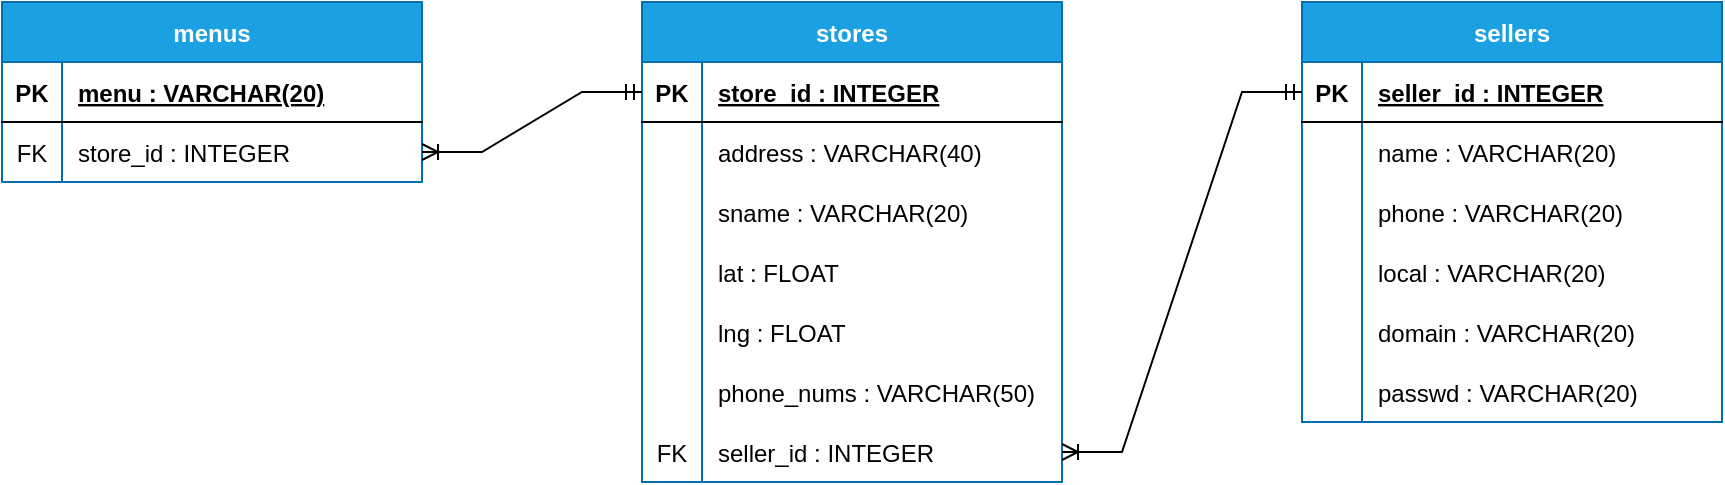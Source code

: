 <mxfile version="15.4.0" type="device"><diagram id="pLFA_mxjZIW3V9En7L0X" name="페이지-1"><mxGraphModel dx="768" dy="482" grid="1" gridSize="10" guides="1" tooltips="1" connect="1" arrows="1" fold="1" page="1" pageScale="1" pageWidth="1654" pageHeight="2336" math="0" shadow="0"><root><mxCell id="0"/><mxCell id="1" parent="0"/><mxCell id="h5SYn3Ok7uGEK2LOfCXj-1" value="menus" style="shape=table;startSize=30;container=1;collapsible=1;childLayout=tableLayout;fixedRows=1;rowLines=0;fontStyle=1;align=center;resizeLast=1;fillColor=#1ba1e2;strokeColor=#006EAF;fontColor=#ffffff;" parent="1" vertex="1"><mxGeometry x="110" y="160" width="210" height="90" as="geometry"/></mxCell><mxCell id="h5SYn3Ok7uGEK2LOfCXj-2" value="" style="shape=partialRectangle;collapsible=0;dropTarget=0;pointerEvents=0;fillColor=none;top=0;left=0;bottom=1;right=0;points=[[0,0.5],[1,0.5]];portConstraint=eastwest;" parent="h5SYn3Ok7uGEK2LOfCXj-1" vertex="1"><mxGeometry y="30" width="210" height="30" as="geometry"/></mxCell><mxCell id="h5SYn3Ok7uGEK2LOfCXj-3" value="PK" style="shape=partialRectangle;connectable=0;fillColor=none;top=0;left=0;bottom=0;right=0;fontStyle=1;overflow=hidden;" parent="h5SYn3Ok7uGEK2LOfCXj-2" vertex="1"><mxGeometry width="30" height="30" as="geometry"><mxRectangle width="30" height="30" as="alternateBounds"/></mxGeometry></mxCell><mxCell id="h5SYn3Ok7uGEK2LOfCXj-4" value="menu : VARCHAR(20)" style="shape=partialRectangle;connectable=0;fillColor=none;top=0;left=0;bottom=0;right=0;align=left;spacingLeft=6;fontStyle=5;overflow=hidden;" parent="h5SYn3Ok7uGEK2LOfCXj-2" vertex="1"><mxGeometry x="30" width="180" height="30" as="geometry"><mxRectangle width="180" height="30" as="alternateBounds"/></mxGeometry></mxCell><mxCell id="h5SYn3Ok7uGEK2LOfCXj-5" value="" style="shape=partialRectangle;collapsible=0;dropTarget=0;pointerEvents=0;fillColor=none;top=0;left=0;bottom=0;right=0;points=[[0,0.5],[1,0.5]];portConstraint=eastwest;" parent="h5SYn3Ok7uGEK2LOfCXj-1" vertex="1"><mxGeometry y="60" width="210" height="30" as="geometry"/></mxCell><mxCell id="h5SYn3Ok7uGEK2LOfCXj-6" value="FK" style="shape=partialRectangle;connectable=0;fillColor=none;top=0;left=0;bottom=0;right=0;editable=1;overflow=hidden;" parent="h5SYn3Ok7uGEK2LOfCXj-5" vertex="1"><mxGeometry width="30" height="30" as="geometry"><mxRectangle width="30" height="30" as="alternateBounds"/></mxGeometry></mxCell><mxCell id="h5SYn3Ok7uGEK2LOfCXj-7" value="store_id : INTEGER" style="shape=partialRectangle;connectable=0;fillColor=none;top=0;left=0;bottom=0;right=0;align=left;spacingLeft=6;overflow=hidden;" parent="h5SYn3Ok7uGEK2LOfCXj-5" vertex="1"><mxGeometry x="30" width="180" height="30" as="geometry"><mxRectangle width="180" height="30" as="alternateBounds"/></mxGeometry></mxCell><mxCell id="h5SYn3Ok7uGEK2LOfCXj-14" value="sellers" style="shape=table;startSize=30;container=1;collapsible=1;childLayout=tableLayout;fixedRows=1;rowLines=0;fontStyle=1;align=center;resizeLast=1;fillColor=#1ba1e2;strokeColor=#006EAF;fontColor=#ffffff;" parent="1" vertex="1"><mxGeometry x="760" y="160" width="210" height="210" as="geometry"/></mxCell><mxCell id="h5SYn3Ok7uGEK2LOfCXj-15" value="" style="shape=partialRectangle;collapsible=0;dropTarget=0;pointerEvents=0;fillColor=none;top=0;left=0;bottom=1;right=0;points=[[0,0.5],[1,0.5]];portConstraint=eastwest;" parent="h5SYn3Ok7uGEK2LOfCXj-14" vertex="1"><mxGeometry y="30" width="210" height="30" as="geometry"/></mxCell><mxCell id="h5SYn3Ok7uGEK2LOfCXj-16" value="PK" style="shape=partialRectangle;connectable=0;fillColor=none;top=0;left=0;bottom=0;right=0;fontStyle=1;overflow=hidden;" parent="h5SYn3Ok7uGEK2LOfCXj-15" vertex="1"><mxGeometry width="30" height="30" as="geometry"><mxRectangle width="30" height="30" as="alternateBounds"/></mxGeometry></mxCell><mxCell id="h5SYn3Ok7uGEK2LOfCXj-17" value="seller_id : INTEGER" style="shape=partialRectangle;connectable=0;fillColor=none;top=0;left=0;bottom=0;right=0;align=left;spacingLeft=6;fontStyle=5;overflow=hidden;" parent="h5SYn3Ok7uGEK2LOfCXj-15" vertex="1"><mxGeometry x="30" width="180" height="30" as="geometry"><mxRectangle width="180" height="30" as="alternateBounds"/></mxGeometry></mxCell><mxCell id="h5SYn3Ok7uGEK2LOfCXj-18" value="" style="shape=partialRectangle;collapsible=0;dropTarget=0;pointerEvents=0;fillColor=none;top=0;left=0;bottom=0;right=0;points=[[0,0.5],[1,0.5]];portConstraint=eastwest;" parent="h5SYn3Ok7uGEK2LOfCXj-14" vertex="1"><mxGeometry y="60" width="210" height="30" as="geometry"/></mxCell><mxCell id="h5SYn3Ok7uGEK2LOfCXj-19" value="" style="shape=partialRectangle;connectable=0;fillColor=none;top=0;left=0;bottom=0;right=0;editable=1;overflow=hidden;" parent="h5SYn3Ok7uGEK2LOfCXj-18" vertex="1"><mxGeometry width="30" height="30" as="geometry"><mxRectangle width="30" height="30" as="alternateBounds"/></mxGeometry></mxCell><mxCell id="h5SYn3Ok7uGEK2LOfCXj-20" value="name : VARCHAR(20)" style="shape=partialRectangle;connectable=0;fillColor=none;top=0;left=0;bottom=0;right=0;align=left;spacingLeft=6;overflow=hidden;" parent="h5SYn3Ok7uGEK2LOfCXj-18" vertex="1"><mxGeometry x="30" width="180" height="30" as="geometry"><mxRectangle width="180" height="30" as="alternateBounds"/></mxGeometry></mxCell><mxCell id="h5SYn3Ok7uGEK2LOfCXj-21" value="" style="shape=partialRectangle;collapsible=0;dropTarget=0;pointerEvents=0;fillColor=none;top=0;left=0;bottom=0;right=0;points=[[0,0.5],[1,0.5]];portConstraint=eastwest;" parent="h5SYn3Ok7uGEK2LOfCXj-14" vertex="1"><mxGeometry y="90" width="210" height="30" as="geometry"/></mxCell><mxCell id="h5SYn3Ok7uGEK2LOfCXj-22" value="" style="shape=partialRectangle;connectable=0;fillColor=none;top=0;left=0;bottom=0;right=0;editable=1;overflow=hidden;" parent="h5SYn3Ok7uGEK2LOfCXj-21" vertex="1"><mxGeometry width="30" height="30" as="geometry"><mxRectangle width="30" height="30" as="alternateBounds"/></mxGeometry></mxCell><mxCell id="h5SYn3Ok7uGEK2LOfCXj-23" value="phone : VARCHAR(20)" style="shape=partialRectangle;connectable=0;fillColor=none;top=0;left=0;bottom=0;right=0;align=left;spacingLeft=6;overflow=hidden;" parent="h5SYn3Ok7uGEK2LOfCXj-21" vertex="1"><mxGeometry x="30" width="180" height="30" as="geometry"><mxRectangle width="180" height="30" as="alternateBounds"/></mxGeometry></mxCell><mxCell id="h5SYn3Ok7uGEK2LOfCXj-24" value="" style="shape=partialRectangle;collapsible=0;dropTarget=0;pointerEvents=0;fillColor=none;top=0;left=0;bottom=0;right=0;points=[[0,0.5],[1,0.5]];portConstraint=eastwest;" parent="h5SYn3Ok7uGEK2LOfCXj-14" vertex="1"><mxGeometry y="120" width="210" height="30" as="geometry"/></mxCell><mxCell id="h5SYn3Ok7uGEK2LOfCXj-25" value="" style="shape=partialRectangle;connectable=0;fillColor=none;top=0;left=0;bottom=0;right=0;editable=1;overflow=hidden;" parent="h5SYn3Ok7uGEK2LOfCXj-24" vertex="1"><mxGeometry width="30" height="30" as="geometry"><mxRectangle width="30" height="30" as="alternateBounds"/></mxGeometry></mxCell><mxCell id="h5SYn3Ok7uGEK2LOfCXj-26" value="local : VARCHAR(20)" style="shape=partialRectangle;connectable=0;fillColor=none;top=0;left=0;bottom=0;right=0;align=left;spacingLeft=6;overflow=hidden;" parent="h5SYn3Ok7uGEK2LOfCXj-24" vertex="1"><mxGeometry x="30" width="180" height="30" as="geometry"><mxRectangle width="180" height="30" as="alternateBounds"/></mxGeometry></mxCell><mxCell id="h5SYn3Ok7uGEK2LOfCXj-27" value="" style="shape=partialRectangle;collapsible=0;dropTarget=0;pointerEvents=0;fillColor=none;top=0;left=0;bottom=0;right=0;points=[[0,0.5],[1,0.5]];portConstraint=eastwest;" parent="h5SYn3Ok7uGEK2LOfCXj-14" vertex="1"><mxGeometry y="150" width="210" height="30" as="geometry"/></mxCell><mxCell id="h5SYn3Ok7uGEK2LOfCXj-28" value="" style="shape=partialRectangle;connectable=0;fillColor=none;top=0;left=0;bottom=0;right=0;editable=1;overflow=hidden;" parent="h5SYn3Ok7uGEK2LOfCXj-27" vertex="1"><mxGeometry width="30" height="30" as="geometry"><mxRectangle width="30" height="30" as="alternateBounds"/></mxGeometry></mxCell><mxCell id="h5SYn3Ok7uGEK2LOfCXj-29" value="domain : VARCHAR(20)" style="shape=partialRectangle;connectable=0;fillColor=none;top=0;left=0;bottom=0;right=0;align=left;spacingLeft=6;overflow=hidden;" parent="h5SYn3Ok7uGEK2LOfCXj-27" vertex="1"><mxGeometry x="30" width="180" height="30" as="geometry"><mxRectangle width="180" height="30" as="alternateBounds"/></mxGeometry></mxCell><mxCell id="h5SYn3Ok7uGEK2LOfCXj-30" value="" style="shape=partialRectangle;collapsible=0;dropTarget=0;pointerEvents=0;fillColor=none;top=0;left=0;bottom=0;right=0;points=[[0,0.5],[1,0.5]];portConstraint=eastwest;" parent="h5SYn3Ok7uGEK2LOfCXj-14" vertex="1"><mxGeometry y="180" width="210" height="30" as="geometry"/></mxCell><mxCell id="h5SYn3Ok7uGEK2LOfCXj-31" value="" style="shape=partialRectangle;connectable=0;fillColor=none;top=0;left=0;bottom=0;right=0;editable=1;overflow=hidden;" parent="h5SYn3Ok7uGEK2LOfCXj-30" vertex="1"><mxGeometry width="30" height="30" as="geometry"><mxRectangle width="30" height="30" as="alternateBounds"/></mxGeometry></mxCell><mxCell id="h5SYn3Ok7uGEK2LOfCXj-32" value="passwd : VARCHAR(20)" style="shape=partialRectangle;connectable=0;fillColor=none;top=0;left=0;bottom=0;right=0;align=left;spacingLeft=6;overflow=hidden;" parent="h5SYn3Ok7uGEK2LOfCXj-30" vertex="1"><mxGeometry x="30" width="180" height="30" as="geometry"><mxRectangle width="180" height="30" as="alternateBounds"/></mxGeometry></mxCell><mxCell id="h5SYn3Ok7uGEK2LOfCXj-36" value="stores" style="shape=table;startSize=30;container=1;collapsible=1;childLayout=tableLayout;fixedRows=1;rowLines=0;fontStyle=1;align=center;resizeLast=1;fillColor=#1ba1e2;strokeColor=#006EAF;fontColor=#ffffff;" parent="1" vertex="1"><mxGeometry x="430" y="160" width="210" height="240" as="geometry"/></mxCell><mxCell id="h5SYn3Ok7uGEK2LOfCXj-37" value="" style="shape=partialRectangle;collapsible=0;dropTarget=0;pointerEvents=0;fillColor=none;top=0;left=0;bottom=1;right=0;points=[[0,0.5],[1,0.5]];portConstraint=eastwest;" parent="h5SYn3Ok7uGEK2LOfCXj-36" vertex="1"><mxGeometry y="30" width="210" height="30" as="geometry"/></mxCell><mxCell id="h5SYn3Ok7uGEK2LOfCXj-38" value="PK" style="shape=partialRectangle;connectable=0;fillColor=none;top=0;left=0;bottom=0;right=0;fontStyle=1;overflow=hidden;" parent="h5SYn3Ok7uGEK2LOfCXj-37" vertex="1"><mxGeometry width="30" height="30" as="geometry"><mxRectangle width="30" height="30" as="alternateBounds"/></mxGeometry></mxCell><mxCell id="h5SYn3Ok7uGEK2LOfCXj-39" value="store_id : INTEGER" style="shape=partialRectangle;connectable=0;fillColor=none;top=0;left=0;bottom=0;right=0;align=left;spacingLeft=6;fontStyle=5;overflow=hidden;" parent="h5SYn3Ok7uGEK2LOfCXj-37" vertex="1"><mxGeometry x="30" width="180" height="30" as="geometry"><mxRectangle width="180" height="30" as="alternateBounds"/></mxGeometry></mxCell><mxCell id="h5SYn3Ok7uGEK2LOfCXj-40" value="" style="shape=partialRectangle;collapsible=0;dropTarget=0;pointerEvents=0;fillColor=none;top=0;left=0;bottom=0;right=0;points=[[0,0.5],[1,0.5]];portConstraint=eastwest;" parent="h5SYn3Ok7uGEK2LOfCXj-36" vertex="1"><mxGeometry y="60" width="210" height="30" as="geometry"/></mxCell><mxCell id="h5SYn3Ok7uGEK2LOfCXj-41" value="" style="shape=partialRectangle;connectable=0;fillColor=none;top=0;left=0;bottom=0;right=0;editable=1;overflow=hidden;" parent="h5SYn3Ok7uGEK2LOfCXj-40" vertex="1"><mxGeometry width="30" height="30" as="geometry"><mxRectangle width="30" height="30" as="alternateBounds"/></mxGeometry></mxCell><mxCell id="h5SYn3Ok7uGEK2LOfCXj-42" value="address : VARCHAR(40)" style="shape=partialRectangle;connectable=0;fillColor=none;top=0;left=0;bottom=0;right=0;align=left;spacingLeft=6;overflow=hidden;" parent="h5SYn3Ok7uGEK2LOfCXj-40" vertex="1"><mxGeometry x="30" width="180" height="30" as="geometry"><mxRectangle width="180" height="30" as="alternateBounds"/></mxGeometry></mxCell><mxCell id="h5SYn3Ok7uGEK2LOfCXj-43" value="" style="shape=partialRectangle;collapsible=0;dropTarget=0;pointerEvents=0;fillColor=none;top=0;left=0;bottom=0;right=0;points=[[0,0.5],[1,0.5]];portConstraint=eastwest;" parent="h5SYn3Ok7uGEK2LOfCXj-36" vertex="1"><mxGeometry y="90" width="210" height="30" as="geometry"/></mxCell><mxCell id="h5SYn3Ok7uGEK2LOfCXj-44" value="" style="shape=partialRectangle;connectable=0;fillColor=none;top=0;left=0;bottom=0;right=0;editable=1;overflow=hidden;" parent="h5SYn3Ok7uGEK2LOfCXj-43" vertex="1"><mxGeometry width="30" height="30" as="geometry"><mxRectangle width="30" height="30" as="alternateBounds"/></mxGeometry></mxCell><mxCell id="h5SYn3Ok7uGEK2LOfCXj-45" value="sname : VARCHAR(20)" style="shape=partialRectangle;connectable=0;fillColor=none;top=0;left=0;bottom=0;right=0;align=left;spacingLeft=6;overflow=hidden;" parent="h5SYn3Ok7uGEK2LOfCXj-43" vertex="1"><mxGeometry x="30" width="180" height="30" as="geometry"><mxRectangle width="180" height="30" as="alternateBounds"/></mxGeometry></mxCell><mxCell id="h5SYn3Ok7uGEK2LOfCXj-46" value="" style="shape=partialRectangle;collapsible=0;dropTarget=0;pointerEvents=0;fillColor=none;top=0;left=0;bottom=0;right=0;points=[[0,0.5],[1,0.5]];portConstraint=eastwest;" parent="h5SYn3Ok7uGEK2LOfCXj-36" vertex="1"><mxGeometry y="120" width="210" height="30" as="geometry"/></mxCell><mxCell id="h5SYn3Ok7uGEK2LOfCXj-47" value="" style="shape=partialRectangle;connectable=0;fillColor=none;top=0;left=0;bottom=0;right=0;editable=1;overflow=hidden;" parent="h5SYn3Ok7uGEK2LOfCXj-46" vertex="1"><mxGeometry width="30" height="30" as="geometry"><mxRectangle width="30" height="30" as="alternateBounds"/></mxGeometry></mxCell><mxCell id="h5SYn3Ok7uGEK2LOfCXj-48" value="lat : FLOAT" style="shape=partialRectangle;connectable=0;fillColor=none;top=0;left=0;bottom=0;right=0;align=left;spacingLeft=6;overflow=hidden;" parent="h5SYn3Ok7uGEK2LOfCXj-46" vertex="1"><mxGeometry x="30" width="180" height="30" as="geometry"><mxRectangle width="180" height="30" as="alternateBounds"/></mxGeometry></mxCell><mxCell id="h5SYn3Ok7uGEK2LOfCXj-49" value="" style="shape=partialRectangle;collapsible=0;dropTarget=0;pointerEvents=0;fillColor=none;top=0;left=0;bottom=0;right=0;points=[[0,0.5],[1,0.5]];portConstraint=eastwest;" parent="h5SYn3Ok7uGEK2LOfCXj-36" vertex="1"><mxGeometry y="150" width="210" height="30" as="geometry"/></mxCell><mxCell id="h5SYn3Ok7uGEK2LOfCXj-50" value="" style="shape=partialRectangle;connectable=0;fillColor=none;top=0;left=0;bottom=0;right=0;editable=1;overflow=hidden;" parent="h5SYn3Ok7uGEK2LOfCXj-49" vertex="1"><mxGeometry width="30" height="30" as="geometry"><mxRectangle width="30" height="30" as="alternateBounds"/></mxGeometry></mxCell><mxCell id="h5SYn3Ok7uGEK2LOfCXj-51" value="lng : FLOAT" style="shape=partialRectangle;connectable=0;fillColor=none;top=0;left=0;bottom=0;right=0;align=left;spacingLeft=6;overflow=hidden;" parent="h5SYn3Ok7uGEK2LOfCXj-49" vertex="1"><mxGeometry x="30" width="180" height="30" as="geometry"><mxRectangle width="180" height="30" as="alternateBounds"/></mxGeometry></mxCell><mxCell id="h5SYn3Ok7uGEK2LOfCXj-52" value="" style="shape=partialRectangle;collapsible=0;dropTarget=0;pointerEvents=0;fillColor=none;top=0;left=0;bottom=0;right=0;points=[[0,0.5],[1,0.5]];portConstraint=eastwest;" parent="h5SYn3Ok7uGEK2LOfCXj-36" vertex="1"><mxGeometry y="180" width="210" height="30" as="geometry"/></mxCell><mxCell id="h5SYn3Ok7uGEK2LOfCXj-53" value="" style="shape=partialRectangle;connectable=0;fillColor=none;top=0;left=0;bottom=0;right=0;editable=1;overflow=hidden;" parent="h5SYn3Ok7uGEK2LOfCXj-52" vertex="1"><mxGeometry width="30" height="30" as="geometry"><mxRectangle width="30" height="30" as="alternateBounds"/></mxGeometry></mxCell><mxCell id="h5SYn3Ok7uGEK2LOfCXj-54" value="phone_nums : VARCHAR(50)" style="shape=partialRectangle;connectable=0;fillColor=none;top=0;left=0;bottom=0;right=0;align=left;spacingLeft=6;overflow=hidden;" parent="h5SYn3Ok7uGEK2LOfCXj-52" vertex="1"><mxGeometry x="30" width="180" height="30" as="geometry"><mxRectangle width="180" height="30" as="alternateBounds"/></mxGeometry></mxCell><mxCell id="h5SYn3Ok7uGEK2LOfCXj-55" value="" style="shape=partialRectangle;collapsible=0;dropTarget=0;pointerEvents=0;fillColor=none;top=0;left=0;bottom=0;right=0;points=[[0,0.5],[1,0.5]];portConstraint=eastwest;" parent="h5SYn3Ok7uGEK2LOfCXj-36" vertex="1"><mxGeometry y="210" width="210" height="30" as="geometry"/></mxCell><mxCell id="h5SYn3Ok7uGEK2LOfCXj-56" value="FK" style="shape=partialRectangle;connectable=0;fillColor=none;top=0;left=0;bottom=0;right=0;editable=1;overflow=hidden;" parent="h5SYn3Ok7uGEK2LOfCXj-55" vertex="1"><mxGeometry width="30" height="30" as="geometry"><mxRectangle width="30" height="30" as="alternateBounds"/></mxGeometry></mxCell><mxCell id="h5SYn3Ok7uGEK2LOfCXj-57" value="seller_id : INTEGER" style="shape=partialRectangle;connectable=0;fillColor=none;top=0;left=0;bottom=0;right=0;align=left;spacingLeft=6;overflow=hidden;" parent="h5SYn3Ok7uGEK2LOfCXj-55" vertex="1"><mxGeometry x="30" width="180" height="30" as="geometry"><mxRectangle width="180" height="30" as="alternateBounds"/></mxGeometry></mxCell><mxCell id="h5SYn3Ok7uGEK2LOfCXj-58" value="" style="edgeStyle=entityRelationEdgeStyle;fontSize=12;html=1;endArrow=ERoneToMany;startArrow=ERmandOne;rounded=0;" parent="1" source="h5SYn3Ok7uGEK2LOfCXj-37" target="h5SYn3Ok7uGEK2LOfCXj-5" edge="1"><mxGeometry width="100" height="100" relative="1" as="geometry"><mxPoint x="350" y="380" as="sourcePoint"/><mxPoint x="450" y="280" as="targetPoint"/></mxGeometry></mxCell><mxCell id="EEoJ-gLw_zrRIU3uIQYk-1" value="" style="edgeStyle=entityRelationEdgeStyle;fontSize=12;html=1;endArrow=ERoneToMany;startArrow=ERmandOne;rounded=0;" edge="1" parent="1" source="h5SYn3Ok7uGEK2LOfCXj-15" target="h5SYn3Ok7uGEK2LOfCXj-55"><mxGeometry width="100" height="100" relative="1" as="geometry"><mxPoint x="340" y="400" as="sourcePoint"/><mxPoint x="440" y="300" as="targetPoint"/></mxGeometry></mxCell></root></mxGraphModel></diagram></mxfile>